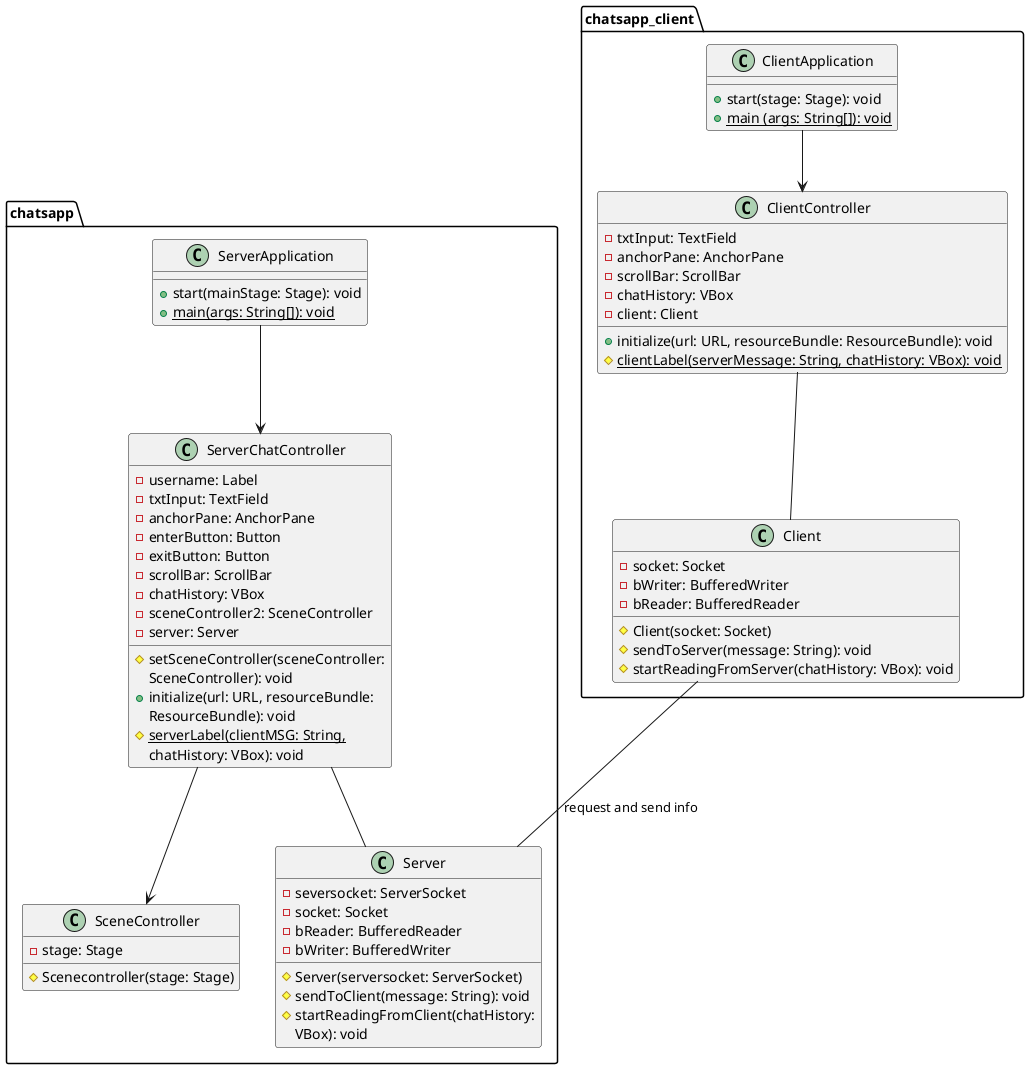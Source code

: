 @startuml

package chatsapp {
    class SceneController{
     - stage: Stage
     # Scenecontroller(stage: Stage)
 }
    class Server{
     - seversocket: ServerSocket
     - socket: Socket
     - bReader: BufferedReader
     - bWriter: BufferedWriter
     # Server(serversocket: ServerSocket)
     # sendToClient(message: String): void
     # startReadingFromClient(chatHistory: 
 VBox): void
 }
    class ServerApplication{
     + start(mainStage: Stage): void 
     + {static} main(args: String[]): void
 }
    class ServerChatController{
     - username: Label
     - txtInput: TextField
     - anchorPane: AnchorPane
     - enterButton: Button
     - exitButton: Button
     - scrollBar: ScrollBar
     - chatHistory: VBox
     - sceneController2: SceneController
     - server: Server
     # setSceneController(sceneController: 
 SceneController): void
     + initialize(url: URL, resourceBundle: 
 ResourceBundle): void
     # {static} serverLabel(clientMSG: String, 
 chatHistory: VBox): void 
 
 }
}

package chatsapp_client {
    class Client{
        - socket: Socket
        - bWriter: BufferedWriter
        - bReader: BufferedReader

        # Client(socket: Socket)
        # sendToServer(message: String): void
        # startReadingFromServer(chatHistory: VBox): void
    }
    class ClientApplication{
        + start(stage: Stage): void
        + main {static}(args: String[]): void
    }
    class ClientController{
        - txtInput: TextField
        - anchorPane: AnchorPane
        - scrollBar: ScrollBar
        - chatHistory: VBox
        - client: Client

        + initialize(url: URL, resourceBundle: ResourceBundle): void
        # {static}clientLabel(serverMessage: String, chatHistory: VBox): void
    }
}


ServerApplication --> ServerChatController 
ServerChatController -- Server
ServerChatController --> SceneController

ClientApplication --> ClientController
ClientController -- Client


Client -- Server: request and send info


@enduml
